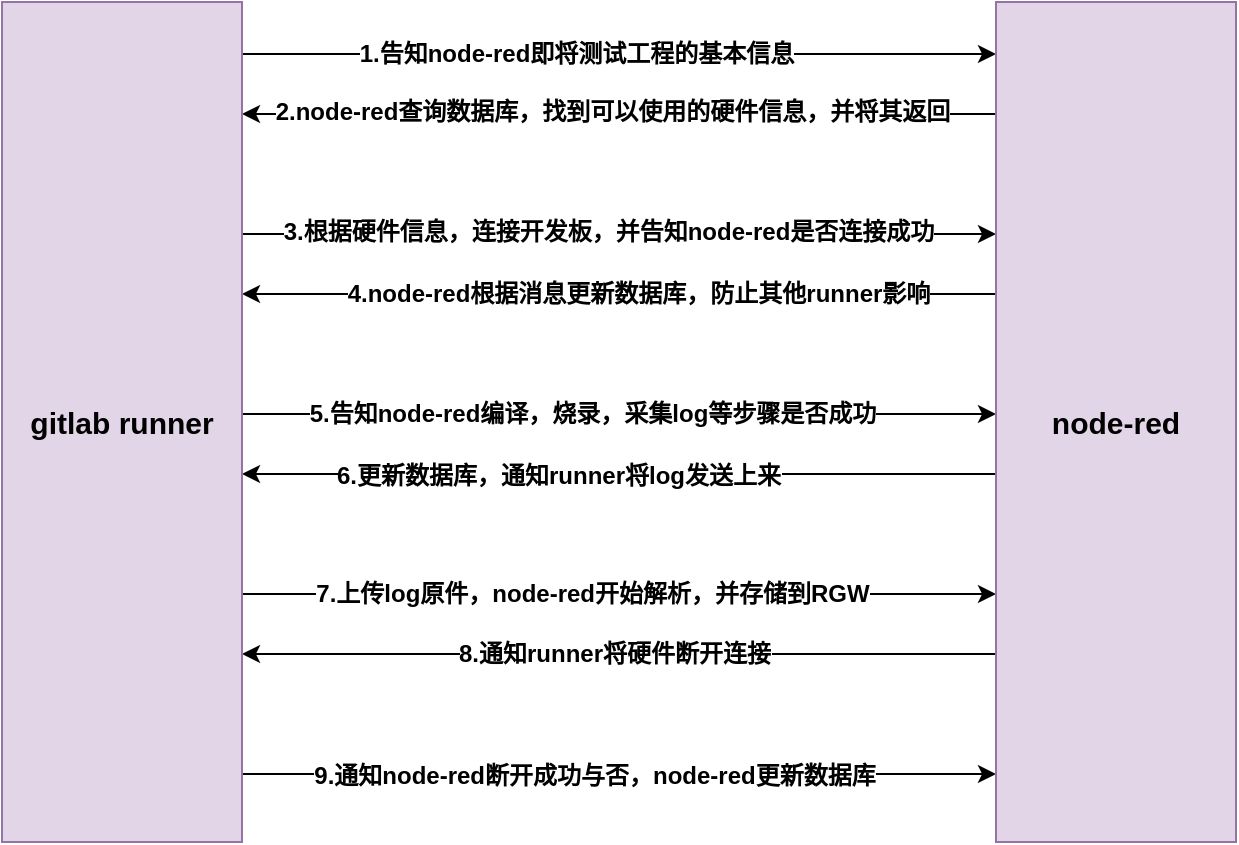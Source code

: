 <mxfile version="24.0.4" type="device">
  <diagram name="第 1 页" id="Jd7-73F074mrr_AuGgJH">
    <mxGraphModel dx="1789" dy="177" grid="0" gridSize="10" guides="1" tooltips="1" connect="1" arrows="1" fold="1" page="0" pageScale="1" pageWidth="827" pageHeight="1169" math="0" shadow="0">
      <root>
        <mxCell id="0" />
        <mxCell id="1" parent="0" />
        <mxCell id="nYVsloN-27Saqx4OQUJ_-41" style="edgeStyle=orthogonalEdgeStyle;rounded=0;orthogonalLoop=1;jettySize=auto;html=1;exitX=1;exitY=0.25;exitDx=0;exitDy=0;entryX=0;entryY=0.25;entryDx=0;entryDy=0;movable=0;resizable=0;rotatable=0;deletable=0;editable=0;locked=1;connectable=0;" edge="1" parent="1">
          <mxGeometry relative="1" as="geometry">
            <mxPoint x="-286" y="501" as="sourcePoint" />
            <mxPoint x="91" y="501" as="targetPoint" />
          </mxGeometry>
        </mxCell>
        <mxCell id="nYVsloN-27Saqx4OQUJ_-58" value="1.告知node-red即将测试工程的基本信息" style="edgeLabel;html=1;align=center;verticalAlign=middle;resizable=0;points=[];fontSize=12;fontStyle=1" vertex="1" connectable="0" parent="nYVsloN-27Saqx4OQUJ_-41">
          <mxGeometry x="-0.114" relative="1" as="geometry">
            <mxPoint as="offset" />
          </mxGeometry>
        </mxCell>
        <mxCell id="nYVsloN-27Saqx4OQUJ_-42" style="edgeStyle=orthogonalEdgeStyle;rounded=0;orthogonalLoop=1;jettySize=auto;html=1;exitX=0;exitY=0.75;exitDx=0;exitDy=0;entryX=1;entryY=0.75;entryDx=0;entryDy=0;fontSize=12;fontStyle=1" edge="1" parent="1">
          <mxGeometry relative="1" as="geometry">
            <mxPoint x="91" y="531" as="sourcePoint" />
            <mxPoint x="-286" y="531" as="targetPoint" />
          </mxGeometry>
        </mxCell>
        <mxCell id="nYVsloN-27Saqx4OQUJ_-59" value="2.node-red查询数据库，找到可以使用的硬件信息，并将其返回" style="edgeLabel;html=1;align=center;verticalAlign=middle;resizable=0;points=[];fontSize=12;fontStyle=1" vertex="1" connectable="0" parent="nYVsloN-27Saqx4OQUJ_-42">
          <mxGeometry x="-0.311" y="-1" relative="1" as="geometry">
            <mxPoint x="-62" as="offset" />
          </mxGeometry>
        </mxCell>
        <mxCell id="nYVsloN-27Saqx4OQUJ_-52" style="edgeStyle=orthogonalEdgeStyle;rounded=0;orthogonalLoop=1;jettySize=auto;html=1;exitX=1;exitY=0.75;exitDx=0;exitDy=0;entryX=0;entryY=0.75;entryDx=0;entryDy=0;fontSize=12;fontStyle=1" edge="1" parent="1">
          <mxGeometry relative="1" as="geometry">
            <mxPoint x="-286" y="591" as="sourcePoint" />
            <mxPoint x="91" y="591" as="targetPoint" />
          </mxGeometry>
        </mxCell>
        <mxCell id="nYVsloN-27Saqx4OQUJ_-60" value="3.根据硬件信息，连接开发板，并告知node-red是否连接成功" style="edgeLabel;html=1;align=center;verticalAlign=middle;resizable=0;points=[];fontSize=12;fontStyle=1" vertex="1" connectable="0" parent="nYVsloN-27Saqx4OQUJ_-52">
          <mxGeometry x="-0.028" y="1" relative="1" as="geometry">
            <mxPoint as="offset" />
          </mxGeometry>
        </mxCell>
        <mxCell id="nYVsloN-27Saqx4OQUJ_-53" style="edgeStyle=orthogonalEdgeStyle;rounded=0;orthogonalLoop=1;jettySize=auto;html=1;exitX=0;exitY=0.25;exitDx=0;exitDy=0;entryX=1;entryY=0.25;entryDx=0;entryDy=0;fontSize=12;fontStyle=1" edge="1" parent="1">
          <mxGeometry relative="1" as="geometry">
            <mxPoint x="91" y="621" as="sourcePoint" />
            <mxPoint x="-286" y="621" as="targetPoint" />
          </mxGeometry>
        </mxCell>
        <mxCell id="nYVsloN-27Saqx4OQUJ_-61" value="4.node-red根据消息更新数据库，防止其他runner影响" style="edgeLabel;html=1;align=center;verticalAlign=middle;resizable=0;points=[];fontSize=12;fontStyle=1" vertex="1" connectable="0" parent="nYVsloN-27Saqx4OQUJ_-53">
          <mxGeometry x="-0.199" relative="1" as="geometry">
            <mxPoint x="-28" as="offset" />
          </mxGeometry>
        </mxCell>
        <mxCell id="nYVsloN-27Saqx4OQUJ_-54" style="edgeStyle=orthogonalEdgeStyle;rounded=0;orthogonalLoop=1;jettySize=auto;html=1;exitX=1;exitY=0.25;exitDx=0;exitDy=0;entryX=0;entryY=0.25;entryDx=0;entryDy=0;fontSize=12;fontStyle=1" edge="1" parent="1">
          <mxGeometry relative="1" as="geometry">
            <mxPoint x="-286" y="681" as="sourcePoint" />
            <mxPoint x="91" y="681" as="targetPoint" />
          </mxGeometry>
        </mxCell>
        <mxCell id="nYVsloN-27Saqx4OQUJ_-62" value="5.告知node-red编译，烧录，采集log等步骤是否成功" style="edgeLabel;html=1;align=center;verticalAlign=middle;resizable=0;points=[];fontSize=12;fontStyle=1" vertex="1" connectable="0" parent="nYVsloN-27Saqx4OQUJ_-54">
          <mxGeometry x="-0.302" y="-1" relative="1" as="geometry">
            <mxPoint x="43" y="-1" as="offset" />
          </mxGeometry>
        </mxCell>
        <mxCell id="nYVsloN-27Saqx4OQUJ_-55" style="edgeStyle=orthogonalEdgeStyle;rounded=0;orthogonalLoop=1;jettySize=auto;html=1;exitX=0;exitY=0.75;exitDx=0;exitDy=0;entryX=1;entryY=0.75;entryDx=0;entryDy=0;fontSize=12;fontStyle=1" edge="1" parent="1">
          <mxGeometry relative="1" as="geometry">
            <mxPoint x="91" y="711" as="sourcePoint" />
            <mxPoint x="-286" y="711" as="targetPoint" />
          </mxGeometry>
        </mxCell>
        <mxCell id="nYVsloN-27Saqx4OQUJ_-63" value="6.更新数据库，通知runner将log发送上来" style="edgeLabel;html=1;align=center;verticalAlign=middle;resizable=0;points=[];fontSize=12;fontStyle=1" vertex="1" connectable="0" parent="nYVsloN-27Saqx4OQUJ_-55">
          <mxGeometry x="0.164" y="1" relative="1" as="geometry">
            <mxPoint as="offset" />
          </mxGeometry>
        </mxCell>
        <mxCell id="nYVsloN-27Saqx4OQUJ_-56" style="edgeStyle=orthogonalEdgeStyle;rounded=0;orthogonalLoop=1;jettySize=auto;html=1;exitX=1;exitY=0.75;exitDx=0;exitDy=0;entryX=0;entryY=0.75;entryDx=0;entryDy=0;fontSize=12;fontStyle=1" edge="1" parent="1">
          <mxGeometry relative="1" as="geometry">
            <mxPoint x="-286" y="771" as="sourcePoint" />
            <mxPoint x="91" y="771" as="targetPoint" />
          </mxGeometry>
        </mxCell>
        <mxCell id="nYVsloN-27Saqx4OQUJ_-64" value="7.上传log原件，node-red开始解析，并存储到RGW" style="edgeLabel;html=1;align=center;verticalAlign=middle;resizable=0;points=[];fontSize=12;fontStyle=1" vertex="1" connectable="0" parent="nYVsloN-27Saqx4OQUJ_-56">
          <mxGeometry x="-0.076" relative="1" as="geometry">
            <mxPoint x="1" as="offset" />
          </mxGeometry>
        </mxCell>
        <mxCell id="nYVsloN-27Saqx4OQUJ_-57" style="edgeStyle=orthogonalEdgeStyle;rounded=0;orthogonalLoop=1;jettySize=auto;html=1;exitX=0;exitY=0.25;exitDx=0;exitDy=0;entryX=1;entryY=0.25;entryDx=0;entryDy=0;fontSize=12;fontStyle=1" edge="1" parent="1">
          <mxGeometry relative="1" as="geometry">
            <mxPoint x="91" y="801" as="sourcePoint" />
            <mxPoint x="-286" y="801" as="targetPoint" />
          </mxGeometry>
        </mxCell>
        <mxCell id="nYVsloN-27Saqx4OQUJ_-65" value="8.通知runner将硬件断开连接" style="edgeLabel;html=1;align=center;verticalAlign=middle;resizable=0;points=[];fontSize=12;fontStyle=1" vertex="1" connectable="0" parent="nYVsloN-27Saqx4OQUJ_-57">
          <mxGeometry x="-0.144" y="-1" relative="1" as="geometry">
            <mxPoint x="-30" y="1" as="offset" />
          </mxGeometry>
        </mxCell>
        <mxCell id="nYVsloN-27Saqx4OQUJ_-71" style="edgeStyle=orthogonalEdgeStyle;rounded=0;orthogonalLoop=1;jettySize=auto;html=1;exitX=1;exitY=0.25;exitDx=0;exitDy=0;entryX=0;entryY=0.25;entryDx=0;entryDy=0;fontSize=12;fontStyle=1" edge="1" parent="1">
          <mxGeometry relative="1" as="geometry">
            <mxPoint x="-286" y="861" as="sourcePoint" />
            <mxPoint x="91" y="861" as="targetPoint" />
          </mxGeometry>
        </mxCell>
        <mxCell id="nYVsloN-27Saqx4OQUJ_-72" value="9.通知node-red断开成功与否，node-red更新数据库" style="edgeLabel;html=1;align=center;verticalAlign=middle;resizable=0;points=[];fontSize=12;fontStyle=1" vertex="1" connectable="0" parent="nYVsloN-27Saqx4OQUJ_-71">
          <mxGeometry x="-0.065" y="-1" relative="1" as="geometry">
            <mxPoint as="offset" />
          </mxGeometry>
        </mxCell>
        <mxCell id="nYVsloN-27Saqx4OQUJ_-68" value="gitlab runner" style="rounded=0;whiteSpace=wrap;html=1;fillColor=#e1d5e7;strokeColor=#9673a6;fontSize=15;fontStyle=1" vertex="1" parent="1">
          <mxGeometry x="-406" y="475" width="120" height="420" as="geometry" />
        </mxCell>
        <mxCell id="nYVsloN-27Saqx4OQUJ_-70" value="node-red" style="rounded=0;whiteSpace=wrap;html=1;fillColor=#e1d5e7;strokeColor=#9673a6;fontSize=15;fontStyle=1" vertex="1" parent="1">
          <mxGeometry x="91" y="475" width="120" height="420" as="geometry" />
        </mxCell>
      </root>
    </mxGraphModel>
  </diagram>
</mxfile>
